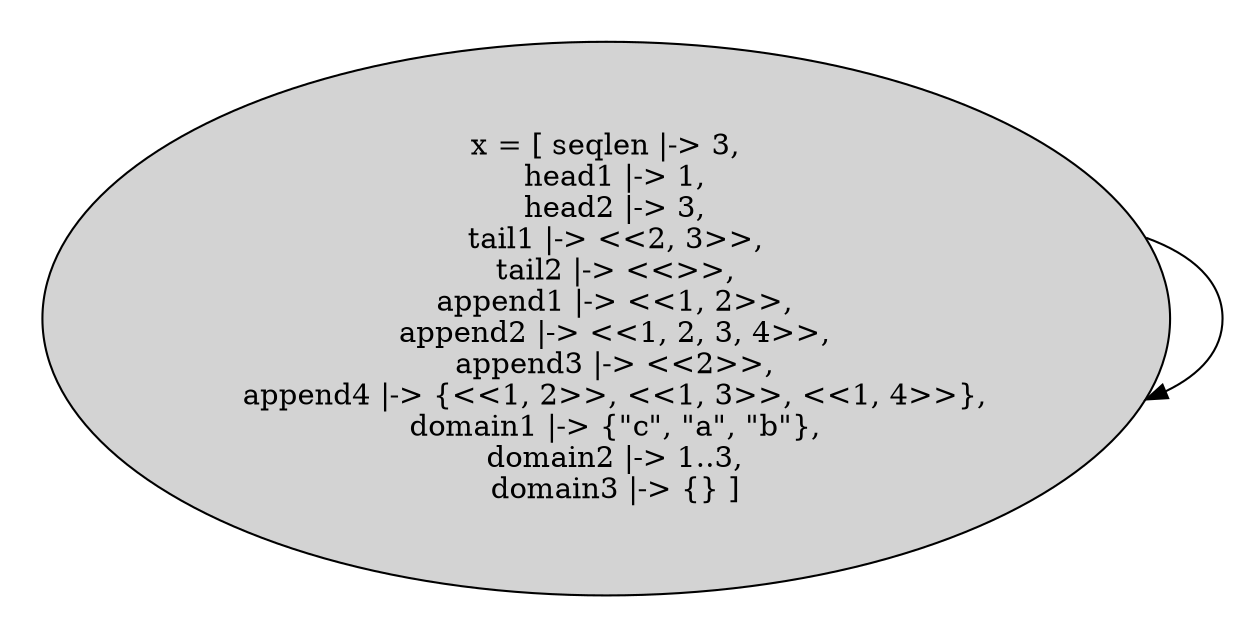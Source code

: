 strict digraph DiskGraph {
nodesep=0.35;
subgraph cluster_graph {
color="white";
-763524058986375738 [label="x = [ seqlen |-> 3,\n  head1 |-> 1,\n  head2 |-> 3,\n  tail1 |-> <<2, 3>>,\n  tail2 |-> <<>>,\n  append1 |-> <<1, 2>>,\n  append2 |-> <<1, 2, 3, 4>>,\n  append3 |-> <<2>>,\n  append4 |-> {<<1, 2>>, <<1, 3>>, <<1, 4>>},\n  domain1 |-> {\"c\", \"a\", \"b\"},\n  domain2 |-> 1..3,\n  domain3 |-> {} ]",style = filled]
-763524058986375738 -> -763524058986375738 [label="",color="black",fontcolor="black"];
{rank = same; -763524058986375738;}
}
}
